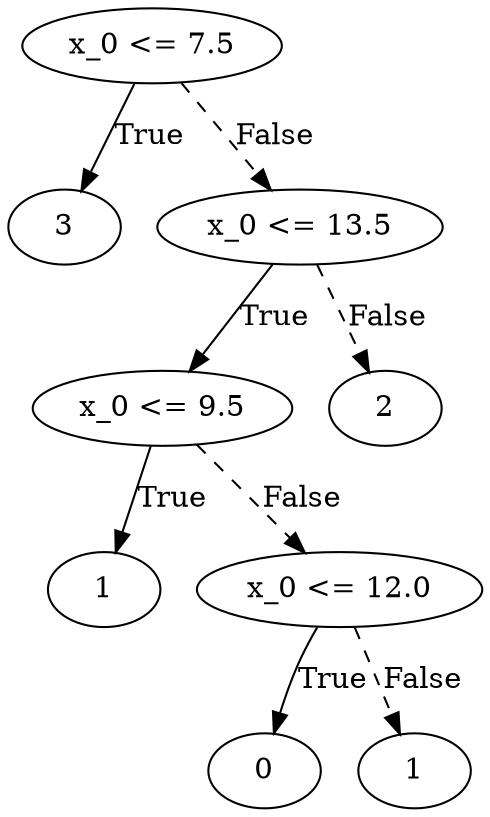 digraph {
0 [label="x_0 <= 7.5"];
1 [label="3"];
0 -> 1 [label="True"];
2 [label="x_0 <= 13.5"];
3 [label="x_0 <= 9.5"];
4 [label="1"];
3 -> 4 [label="True"];
5 [label="x_0 <= 12.0"];
6 [label="0"];
5 -> 6 [label="True"];
7 [label="1"];
5 -> 7 [style="dashed", label="False"];
3 -> 5 [style="dashed", label="False"];
2 -> 3 [label="True"];
8 [label="2"];
2 -> 8 [style="dashed", label="False"];
0 -> 2 [style="dashed", label="False"];

}